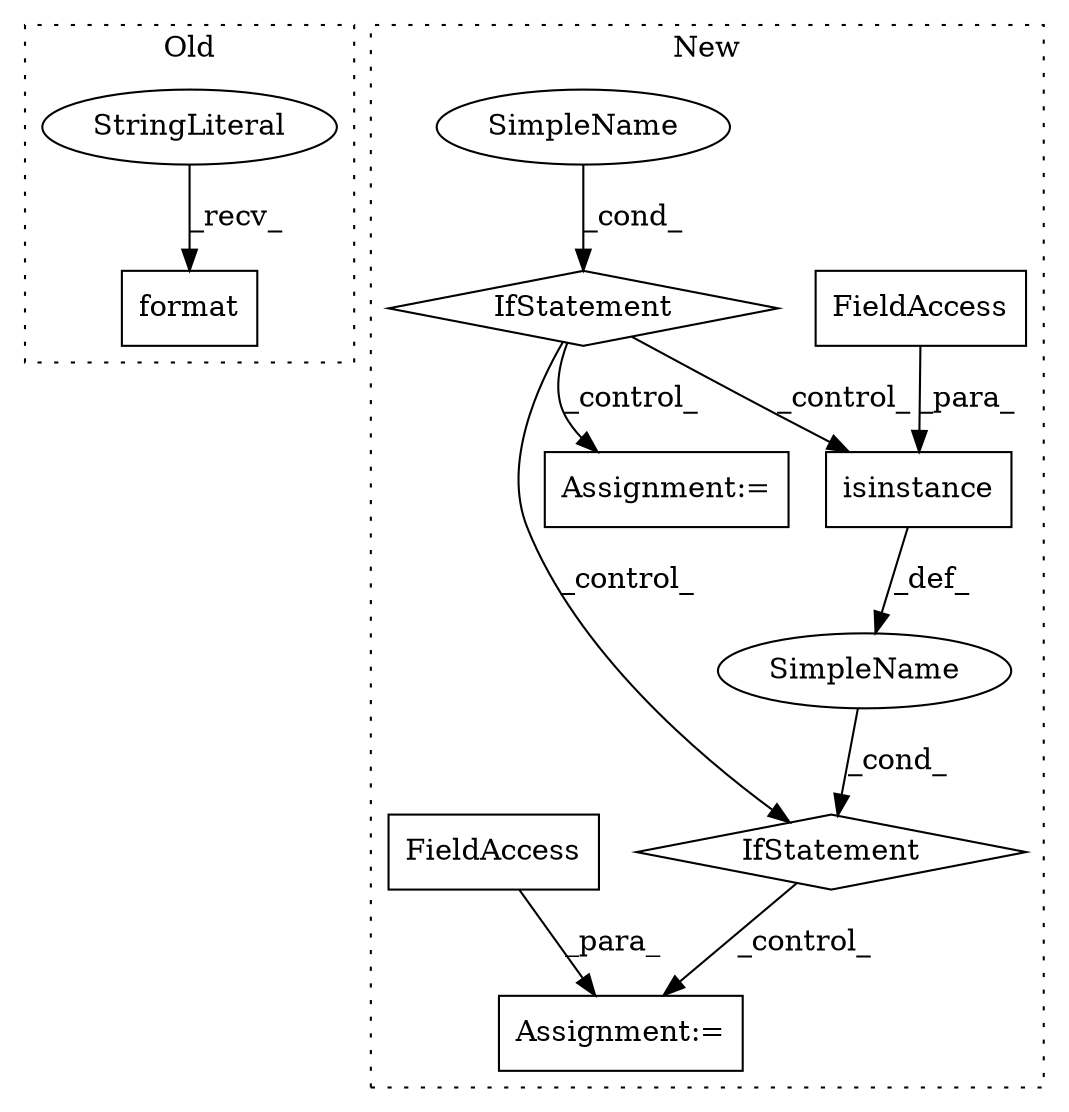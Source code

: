 digraph G {
subgraph cluster0 {
1 [label="format" a="32" s="2966,2999" l="7,1" shape="box"];
3 [label="StringLiteral" a="45" s="2903" l="62" shape="ellipse"];
label = "Old";
style="dotted";
}
subgraph cluster1 {
2 [label="isinstance" a="32" s="2816,2845" l="11,1" shape="box"];
4 [label="IfStatement" a="25" s="2812,2846" l="4,2" shape="diamond"];
5 [label="Assignment:=" a="7" s="2866" l="1" shape="box"];
6 [label="SimpleName" a="42" s="" l="" shape="ellipse"];
7 [label="FieldAccess" a="22" s="2832" l="13" shape="box"];
8 [label="SimpleName" a="42" s="" l="" shape="ellipse"];
9 [label="IfStatement" a="25" s="2697,2726" l="4,2" shape="diamond"];
10 [label="Assignment:=" a="7" s="2750" l="8" shape="box"];
11 [label="FieldAccess" a="22" s="2867" l="16" shape="box"];
label = "New";
style="dotted";
}
2 -> 6 [label="_def_"];
3 -> 1 [label="_recv_"];
4 -> 5 [label="_control_"];
6 -> 4 [label="_cond_"];
7 -> 2 [label="_para_"];
8 -> 9 [label="_cond_"];
9 -> 2 [label="_control_"];
9 -> 10 [label="_control_"];
9 -> 4 [label="_control_"];
11 -> 5 [label="_para_"];
}